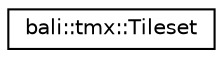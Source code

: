 digraph "Graphical Class Hierarchy"
{
  edge [fontname="Helvetica",fontsize="10",labelfontname="Helvetica",labelfontsize="10"];
  node [fontname="Helvetica",fontsize="10",shape=record];
  rankdir="LR";
  Node1 [label="bali::tmx::Tileset",height=0.2,width=0.4,color="black", fillcolor="white", style="filled",URL="$classbali_1_1tmx_1_1_tileset.html"];
}
